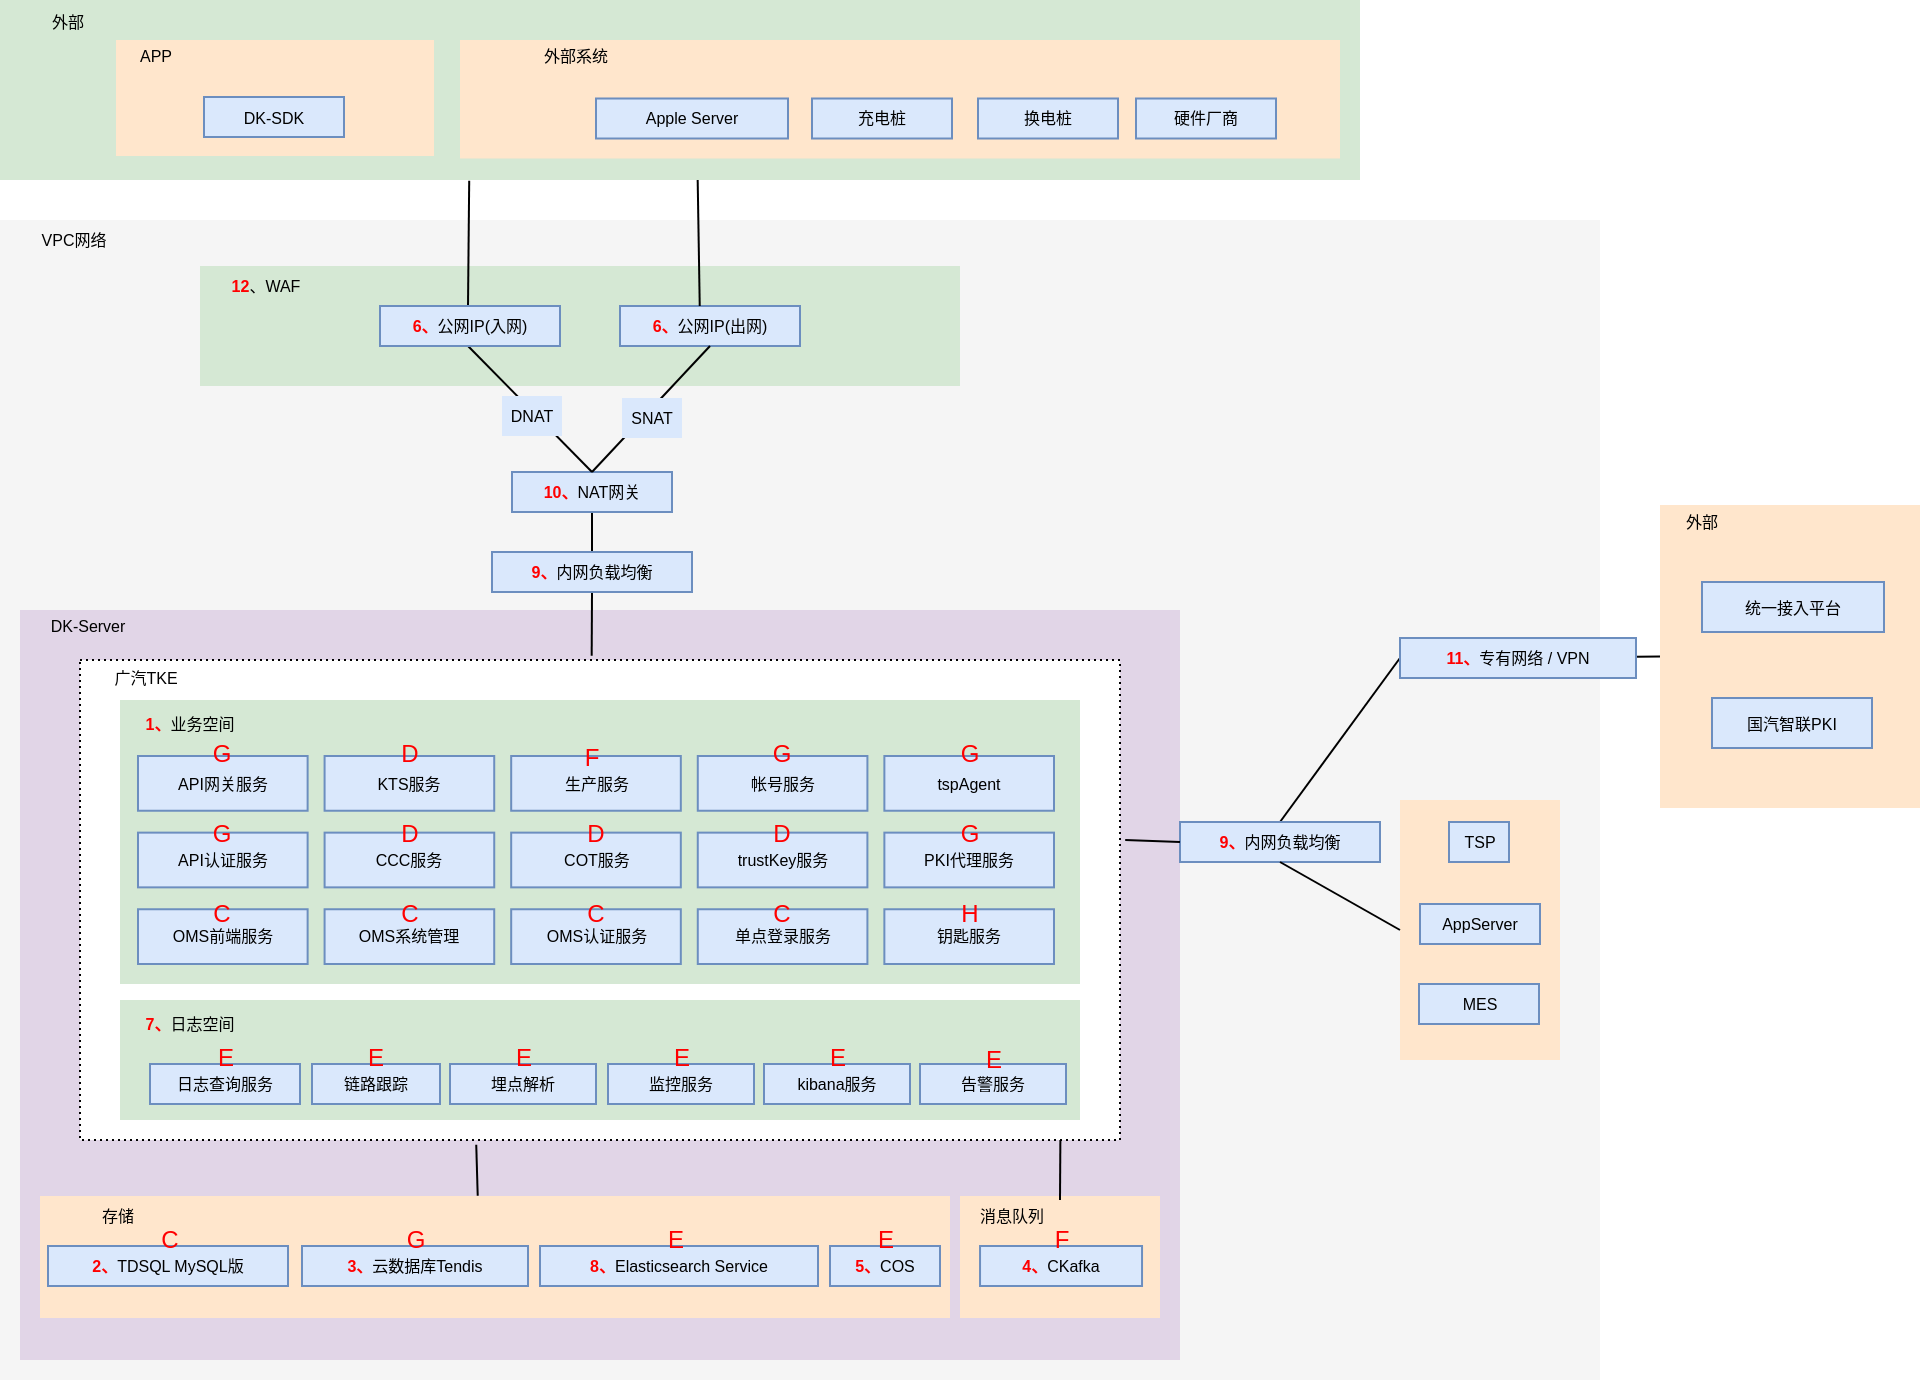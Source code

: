 <mxfile version="20.2.7" type="github">
  <diagram id="y-8d7s2m_3A8iTxBCaHQ" name="第 1 页">
    <mxGraphModel dx="1422" dy="790" grid="1" gridSize="10" guides="1" tooltips="1" connect="1" arrows="1" fold="1" page="1" pageScale="1" pageWidth="827" pageHeight="1169" math="0" shadow="0">
      <root>
        <mxCell id="0" />
        <mxCell id="1" parent="0" />
        <mxCell id="Il4r_xvN1UmDkrC7rbbu-105" value="" style="rounded=0;whiteSpace=wrap;html=1;fillColor=#d5e8d4;strokeColor=none;fontSize=8;" parent="1" vertex="1">
          <mxGeometry x="180" y="110" width="680" height="90" as="geometry" />
        </mxCell>
        <mxCell id="Il4r_xvN1UmDkrC7rbbu-77" value="" style="rounded=0;whiteSpace=wrap;html=1;fillColor=#f5f5f5;strokeColor=none;fontSize=8;fontColor=#333333;" parent="1" vertex="1">
          <mxGeometry x="180" y="220" width="800" height="580" as="geometry" />
        </mxCell>
        <mxCell id="RyvJBHffLk_NA9ZkUR7R-8" value="" style="rounded=0;whiteSpace=wrap;html=1;dashed=1;dashPattern=1 2;fontSize=8;fillColor=#e1d5e7;strokeColor=none;" parent="1" vertex="1">
          <mxGeometry x="190" y="415" width="580" height="375" as="geometry" />
        </mxCell>
        <mxCell id="Il4r_xvN1UmDkrC7rbbu-6" value="" style="rounded=0;whiteSpace=wrap;html=1;dashed=1;dashPattern=1 2;fontSize=8;" parent="1" vertex="1">
          <mxGeometry x="220" y="440" width="520" height="240" as="geometry" />
        </mxCell>
        <mxCell id="Il4r_xvN1UmDkrC7rbbu-79" value="" style="rounded=0;whiteSpace=wrap;html=1;fillColor=#d5e8d4;strokeColor=none;fontSize=8;" parent="1" vertex="1">
          <mxGeometry x="280" y="243" width="380" height="60" as="geometry" />
        </mxCell>
        <mxCell id="Il4r_xvN1UmDkrC7rbbu-57" value="" style="rounded=0;whiteSpace=wrap;html=1;fillColor=#ffe6cc;strokeColor=none;fontSize=8;" parent="1" vertex="1">
          <mxGeometry x="200" y="708" width="455" height="61" as="geometry" />
        </mxCell>
        <mxCell id="Il4r_xvN1UmDkrC7rbbu-15" value="" style="endArrow=none;html=1;rounded=0;entryX=0.5;entryY=0;entryDx=0;entryDy=0;exitX=0.5;exitY=1;exitDx=0;exitDy=0;fontSize=8;" parent="1" source="Il4r_xvN1UmDkrC7rbbu-46" target="Il4r_xvN1UmDkrC7rbbu-36" edge="1">
          <mxGeometry width="50" height="50" relative="1" as="geometry">
            <mxPoint x="-20" y="540" as="sourcePoint" />
            <mxPoint x="80" y="538.93" as="targetPoint" />
          </mxGeometry>
        </mxCell>
        <mxCell id="Il4r_xvN1UmDkrC7rbbu-7" value="&lt;font style=&quot;font-size: 8px;&quot;&gt;广汽TKE&lt;/font&gt;" style="rounded=0;whiteSpace=wrap;html=1;fillColor=none;strokeColor=none;fontSize=8;" parent="1" vertex="1">
          <mxGeometry x="220" y="439" width="66" height="20" as="geometry" />
        </mxCell>
        <mxCell id="Il4r_xvN1UmDkrC7rbbu-25" value="" style="rounded=0;whiteSpace=wrap;html=1;fillColor=#d5e8d4;strokeColor=none;fontSize=8;" parent="1" vertex="1">
          <mxGeometry x="240" y="460" width="480" height="142" as="geometry" />
        </mxCell>
        <mxCell id="Il4r_xvN1UmDkrC7rbbu-27" value="&lt;b&gt;&lt;font color=&quot;#ff0000&quot;&gt;1、&lt;/font&gt;&lt;/b&gt;业务空间" style="rounded=0;whiteSpace=wrap;html=1;fillColor=none;strokeColor=none;fontSize=8;" parent="1" vertex="1">
          <mxGeometry x="240" y="462" width="70" height="20" as="geometry" />
        </mxCell>
        <mxCell id="Il4r_xvN1UmDkrC7rbbu-35" value="" style="endArrow=none;html=1;rounded=0;fontSize=8;entryX=0.492;entryY=-0.009;entryDx=0;entryDy=0;exitX=0.5;exitY=1;exitDx=0;exitDy=0;entryPerimeter=0;" parent="1" source="Il4r_xvN1UmDkrC7rbbu-36" target="Il4r_xvN1UmDkrC7rbbu-6" edge="1">
          <mxGeometry width="50" height="50" relative="1" as="geometry">
            <mxPoint x="110" y="537.83" as="sourcePoint" />
            <mxPoint x="204" y="538.05" as="targetPoint" />
          </mxGeometry>
        </mxCell>
        <mxCell id="Il4r_xvN1UmDkrC7rbbu-36" value="&lt;b&gt;&lt;font color=&quot;#ff0000&quot;&gt;9、&lt;/font&gt;&lt;/b&gt;内网负载均衡" style="rounded=0;whiteSpace=wrap;html=1;fillColor=#dae8fc;strokeColor=#6c8ebf;fontSize=8;" parent="1" vertex="1">
          <mxGeometry x="426" y="386" width="100" height="20" as="geometry" />
        </mxCell>
        <mxCell id="Il4r_xvN1UmDkrC7rbbu-39" value="" style="rounded=0;whiteSpace=wrap;html=1;fillColor=#ffe6cc;strokeColor=none;fontSize=8;" parent="1" vertex="1">
          <mxGeometry x="1010" y="362.5" width="130" height="151.5" as="geometry" />
        </mxCell>
        <mxCell id="Il4r_xvN1UmDkrC7rbbu-40" value="外部" style="rounded=0;whiteSpace=wrap;html=1;strokeColor=none;fillColor=none;fontSize=8;" parent="1" vertex="1">
          <mxGeometry x="1002" y="361" width="58" height="20" as="geometry" />
        </mxCell>
        <mxCell id="Il4r_xvN1UmDkrC7rbbu-42" value="" style="endArrow=none;html=1;rounded=0;entryX=0;entryY=0.5;entryDx=0;entryDy=0;fontSize=8;exitX=0.5;exitY=0;exitDx=0;exitDy=0;" parent="1" source="Il4r_xvN1UmDkrC7rbbu-103" target="Il4r_xvN1UmDkrC7rbbu-41" edge="1">
          <mxGeometry width="50" height="50" relative="1" as="geometry">
            <mxPoint x="800.004" y="581.25" as="sourcePoint" />
            <mxPoint x="804.86" y="580" as="targetPoint" />
          </mxGeometry>
        </mxCell>
        <mxCell id="Il4r_xvN1UmDkrC7rbbu-43" value="" style="endArrow=none;html=1;rounded=0;fontSize=8;entryX=0;entryY=0.5;entryDx=0;entryDy=0;startArrow=none;" parent="1" source="Il4r_xvN1UmDkrC7rbbu-41" target="Il4r_xvN1UmDkrC7rbbu-39" edge="1">
          <mxGeometry width="50" height="50" relative="1" as="geometry">
            <mxPoint x="930" y="440" as="sourcePoint" />
            <mxPoint x="1047" y="551.5" as="targetPoint" />
          </mxGeometry>
        </mxCell>
        <mxCell id="Il4r_xvN1UmDkrC7rbbu-45" value="统一接入平台" style="rounded=0;whiteSpace=wrap;html=1;fillColor=#dae8fc;strokeColor=#6c8ebf;fontSize=8;" parent="1" vertex="1">
          <mxGeometry x="1031" y="401" width="91" height="25" as="geometry" />
        </mxCell>
        <mxCell id="Il4r_xvN1UmDkrC7rbbu-46" value="&lt;b&gt;&lt;font color=&quot;#ff0000&quot;&gt;10、&lt;/font&gt;&lt;/b&gt;NAT网关" style="rounded=0;whiteSpace=wrap;html=1;fillColor=#dae8fc;strokeColor=#6c8ebf;fontSize=8;" parent="1" vertex="1">
          <mxGeometry x="436" y="346" width="80" height="20" as="geometry" />
        </mxCell>
        <mxCell id="Il4r_xvN1UmDkrC7rbbu-48" value="" style="endArrow=none;html=1;rounded=0;entryX=0.5;entryY=0;entryDx=0;entryDy=0;exitX=0.5;exitY=1;exitDx=0;exitDy=0;fontSize=8;" parent="1" target="Il4r_xvN1UmDkrC7rbbu-46" edge="1">
          <mxGeometry width="50" height="50" relative="1" as="geometry">
            <mxPoint x="414" y="283" as="sourcePoint" />
            <mxPoint x="-30" y="564.71" as="targetPoint" />
          </mxGeometry>
        </mxCell>
        <mxCell id="Il4r_xvN1UmDkrC7rbbu-99" value="DNAT" style="edgeLabel;align=center;verticalAlign=middle;resizable=0;points=[];fontSize=20;fontFamily=Architects Daughter;labelBackgroundColor=default;html=1;fontColor=none;noLabel=1;" parent="Il4r_xvN1UmDkrC7rbbu-48" vertex="1" connectable="0">
          <mxGeometry x="0.138" y="1" relative="1" as="geometry">
            <mxPoint as="offset" />
          </mxGeometry>
        </mxCell>
        <mxCell id="Il4r_xvN1UmDkrC7rbbu-49" value="&lt;b&gt;&lt;font color=&quot;#ff0000&quot;&gt;6、&lt;/font&gt;&lt;/b&gt;公网IP(出网)" style="rounded=0;whiteSpace=wrap;html=1;fillColor=#dae8fc;strokeColor=#6c8ebf;fontSize=8;" parent="1" vertex="1">
          <mxGeometry x="490" y="263" width="90" height="20" as="geometry" />
        </mxCell>
        <mxCell id="Il4r_xvN1UmDkrC7rbbu-50" value="" style="endArrow=none;html=1;rounded=0;exitX=0.5;exitY=1;exitDx=0;exitDy=0;entryX=0.5;entryY=0;entryDx=0;entryDy=0;fontSize=8;" parent="1" source="Il4r_xvN1UmDkrC7rbbu-49" target="Il4r_xvN1UmDkrC7rbbu-46" edge="1">
          <mxGeometry width="50" height="50" relative="1" as="geometry">
            <mxPoint x="-100" y="595" as="sourcePoint" />
            <mxPoint x="115" y="450" as="targetPoint" />
          </mxGeometry>
        </mxCell>
        <mxCell id="Il4r_xvN1UmDkrC7rbbu-53" value="" style="endArrow=none;html=1;rounded=0;entryX=0.443;entryY=0;entryDx=0;entryDy=0;entryPerimeter=0;fontSize=8;exitX=0.513;exitY=1;exitDx=0;exitDy=0;exitPerimeter=0;" parent="1" source="Il4r_xvN1UmDkrC7rbbu-105" target="Il4r_xvN1UmDkrC7rbbu-49" edge="1">
          <mxGeometry width="50" height="50" relative="1" as="geometry">
            <mxPoint x="527" y="200" as="sourcePoint" />
            <mxPoint x="183" y="351" as="targetPoint" />
          </mxGeometry>
        </mxCell>
        <mxCell id="Il4r_xvN1UmDkrC7rbbu-54" value="" style="endArrow=none;html=1;rounded=0;entryX=0.5;entryY=0;entryDx=0;entryDy=0;fontSize=8;exitX=0.345;exitY=1.004;exitDx=0;exitDy=0;exitPerimeter=0;" parent="1" source="Il4r_xvN1UmDkrC7rbbu-105" edge="1">
          <mxGeometry width="50" height="50" relative="1" as="geometry">
            <mxPoint x="410" y="200" as="sourcePoint" />
            <mxPoint x="414" y="263" as="targetPoint" />
          </mxGeometry>
        </mxCell>
        <mxCell id="Il4r_xvN1UmDkrC7rbbu-56" value="" style="endArrow=none;html=1;rounded=0;fontSize=8;exitX=0.381;exitY=1.01;exitDx=0;exitDy=0;exitPerimeter=0;entryX=0.481;entryY=-0.002;entryDx=0;entryDy=0;entryPerimeter=0;" parent="1" source="Il4r_xvN1UmDkrC7rbbu-6" target="Il4r_xvN1UmDkrC7rbbu-57" edge="1">
          <mxGeometry width="50" height="50" relative="1" as="geometry">
            <mxPoint x="470" y="680" as="sourcePoint" />
            <mxPoint x="420" y="710" as="targetPoint" />
          </mxGeometry>
        </mxCell>
        <mxCell id="Il4r_xvN1UmDkrC7rbbu-58" value="存储" style="rounded=0;whiteSpace=wrap;html=1;strokeColor=none;fillColor=none;fontSize=8;" parent="1" vertex="1">
          <mxGeometry x="206" y="708" width="66" height="20" as="geometry" />
        </mxCell>
        <mxCell id="Il4r_xvN1UmDkrC7rbbu-61" value="&lt;b&gt;&lt;font color=&quot;#ff0000&quot;&gt;8、&lt;/font&gt;&lt;/b&gt;Elasticsearch Service" style="rounded=0;whiteSpace=wrap;html=1;fillColor=#dae8fc;strokeColor=#6c8ebf;fontSize=8;" parent="1" vertex="1">
          <mxGeometry x="450" y="733" width="139" height="20" as="geometry" />
        </mxCell>
        <mxCell id="Il4r_xvN1UmDkrC7rbbu-63" value="&lt;b&gt;&lt;font color=&quot;#ff0000&quot;&gt;2、&lt;/font&gt;&lt;/b&gt;TDSQL MySQL版" style="rounded=0;whiteSpace=wrap;html=1;fillColor=#dae8fc;strokeColor=#6c8ebf;fontSize=8;" parent="1" vertex="1">
          <mxGeometry x="204" y="733" width="120" height="20" as="geometry" />
        </mxCell>
        <mxCell id="Il4r_xvN1UmDkrC7rbbu-64" value="&lt;b&gt;&lt;font color=&quot;#ff0000&quot;&gt;3、&lt;/font&gt;&lt;/b&gt;云数据库Tendis" style="rounded=0;whiteSpace=wrap;html=1;fillColor=#dae8fc;strokeColor=#6c8ebf;fontSize=8;" parent="1" vertex="1">
          <mxGeometry x="331" y="733" width="113" height="20" as="geometry" />
        </mxCell>
        <mxCell id="Il4r_xvN1UmDkrC7rbbu-76" value="" style="group" parent="1" vertex="1" connectable="0">
          <mxGeometry x="249" y="488" width="487" height="177" as="geometry" />
        </mxCell>
        <mxCell id="Il4r_xvN1UmDkrC7rbbu-26" value="API网关服务" style="rounded=0;whiteSpace=wrap;html=1;fillColor=#dae8fc;strokeColor=#6c8ebf;fontSize=8;verticalAlign=middle;flipH=1;" parent="Il4r_xvN1UmDkrC7rbbu-76" vertex="1">
          <mxGeometry width="84.815" height="27.368" as="geometry" />
        </mxCell>
        <mxCell id="Il4r_xvN1UmDkrC7rbbu-29" value="API认证服务" style="rounded=0;whiteSpace=wrap;html=1;fillColor=#dae8fc;strokeColor=#6c8ebf;fontSize=8;verticalAlign=middle;flipH=1;" parent="Il4r_xvN1UmDkrC7rbbu-76" vertex="1">
          <mxGeometry y="38.316" width="84.815" height="27.368" as="geometry" />
        </mxCell>
        <mxCell id="Il4r_xvN1UmDkrC7rbbu-66" value="KTS服务" style="rounded=0;whiteSpace=wrap;html=1;fillColor=#dae8fc;strokeColor=#6c8ebf;fontSize=8;verticalAlign=middle;" parent="Il4r_xvN1UmDkrC7rbbu-76" vertex="1">
          <mxGeometry x="93.296" width="84.815" height="27.368" as="geometry" />
        </mxCell>
        <mxCell id="Il4r_xvN1UmDkrC7rbbu-67" value="生产服务" style="rounded=0;whiteSpace=wrap;html=1;fillColor=#dae8fc;strokeColor=#6c8ebf;fontSize=8;verticalAlign=middle;" parent="Il4r_xvN1UmDkrC7rbbu-76" vertex="1">
          <mxGeometry x="186.593" width="84.815" height="27.368" as="geometry" />
        </mxCell>
        <mxCell id="Il4r_xvN1UmDkrC7rbbu-68" value="帐号服务" style="rounded=0;whiteSpace=wrap;html=1;fillColor=#dae8fc;strokeColor=#6c8ebf;fontSize=8;verticalAlign=middle;" parent="Il4r_xvN1UmDkrC7rbbu-76" vertex="1">
          <mxGeometry x="279.889" width="84.815" height="27.368" as="geometry" />
        </mxCell>
        <mxCell id="Il4r_xvN1UmDkrC7rbbu-69" value="tspAgent" style="rounded=0;whiteSpace=wrap;html=1;fillColor=#dae8fc;strokeColor=#6c8ebf;fontSize=8;verticalAlign=middle;" parent="Il4r_xvN1UmDkrC7rbbu-76" vertex="1">
          <mxGeometry x="373.185" width="84.815" height="27.368" as="geometry" />
        </mxCell>
        <mxCell id="Il4r_xvN1UmDkrC7rbbu-70" value="OMS认证服务" style="rounded=0;whiteSpace=wrap;html=1;fillColor=#dae8fc;strokeColor=#6c8ebf;fontSize=8;verticalAlign=middle;" parent="Il4r_xvN1UmDkrC7rbbu-76" vertex="1">
          <mxGeometry x="186.593" y="76.632" width="84.815" height="27.368" as="geometry" />
        </mxCell>
        <mxCell id="Il4r_xvN1UmDkrC7rbbu-30" value="CCC服务" style="rounded=0;whiteSpace=wrap;html=1;fillColor=#dae8fc;strokeColor=#6c8ebf;fontSize=8;verticalAlign=middle;flipH=1;" parent="Il4r_xvN1UmDkrC7rbbu-76" vertex="1">
          <mxGeometry x="93.296" y="38.316" width="84.815" height="27.368" as="geometry" />
        </mxCell>
        <mxCell id="Il4r_xvN1UmDkrC7rbbu-28" value="COT服务" style="rounded=0;whiteSpace=wrap;html=1;fillColor=#dae8fc;strokeColor=#6c8ebf;fontSize=8;verticalAlign=middle;flipH=1;" parent="Il4r_xvN1UmDkrC7rbbu-76" vertex="1">
          <mxGeometry x="186.593" y="38.316" width="84.815" height="27.368" as="geometry" />
        </mxCell>
        <mxCell id="Il4r_xvN1UmDkrC7rbbu-65" value="钥匙服务" style="rounded=0;whiteSpace=wrap;html=1;fillColor=#dae8fc;strokeColor=#6c8ebf;fontSize=8;verticalAlign=middle;flipH=1;" parent="Il4r_xvN1UmDkrC7rbbu-76" vertex="1">
          <mxGeometry x="373.185" y="76.632" width="84.815" height="27.368" as="geometry" />
        </mxCell>
        <mxCell id="Il4r_xvN1UmDkrC7rbbu-71" value="OMS前端服务" style="rounded=0;whiteSpace=wrap;html=1;fillColor=#dae8fc;strokeColor=#6c8ebf;fontSize=8;verticalAlign=middle;" parent="Il4r_xvN1UmDkrC7rbbu-76" vertex="1">
          <mxGeometry y="76.632" width="84.815" height="27.368" as="geometry" />
        </mxCell>
        <mxCell id="Il4r_xvN1UmDkrC7rbbu-72" value="单点登录服务" style="rounded=0;whiteSpace=wrap;html=1;fillColor=#dae8fc;strokeColor=#6c8ebf;fontSize=8;verticalAlign=middle;" parent="Il4r_xvN1UmDkrC7rbbu-76" vertex="1">
          <mxGeometry x="279.889" y="76.632" width="84.815" height="27.368" as="geometry" />
        </mxCell>
        <mxCell id="Il4r_xvN1UmDkrC7rbbu-73" value="OMS系统管理" style="rounded=0;whiteSpace=wrap;html=1;fillColor=#dae8fc;strokeColor=#6c8ebf;fontSize=8;verticalAlign=middle;" parent="Il4r_xvN1UmDkrC7rbbu-76" vertex="1">
          <mxGeometry x="93.296" y="76.632" width="84.815" height="27.368" as="geometry" />
        </mxCell>
        <mxCell id="Il4r_xvN1UmDkrC7rbbu-74" value="PKI代理服务" style="rounded=0;whiteSpace=wrap;html=1;fillColor=#dae8fc;strokeColor=#6c8ebf;fontSize=8;verticalAlign=middle;" parent="Il4r_xvN1UmDkrC7rbbu-76" vertex="1">
          <mxGeometry x="373.185" y="38.316" width="84.815" height="27.368" as="geometry" />
        </mxCell>
        <mxCell id="Il4r_xvN1UmDkrC7rbbu-75" value="trustKey服务" style="rounded=0;whiteSpace=wrap;html=1;fillColor=#dae8fc;strokeColor=#6c8ebf;fontSize=8;verticalAlign=middle;flipH=1;" parent="Il4r_xvN1UmDkrC7rbbu-76" vertex="1">
          <mxGeometry x="279.889" y="38.316" width="84.815" height="27.368" as="geometry" />
        </mxCell>
        <mxCell id="QIMJZKI3PcaRtoZogqF6-4" value="C" style="rounded=0;whiteSpace=wrap;html=1;fontColor=#FF0000;fillColor=none;strokeColor=none;" vertex="1" parent="Il4r_xvN1UmDkrC7rbbu-76">
          <mxGeometry x="34.41" y="72" width="16" height="14" as="geometry" />
        </mxCell>
        <mxCell id="QIMJZKI3PcaRtoZogqF6-3" value="C" style="rounded=0;whiteSpace=wrap;html=1;fontColor=#FF0000;fillColor=none;strokeColor=none;" vertex="1" parent="Il4r_xvN1UmDkrC7rbbu-76">
          <mxGeometry x="127.7" y="72" width="16" height="14" as="geometry" />
        </mxCell>
        <mxCell id="QIMJZKI3PcaRtoZogqF6-5" value="C" style="rounded=0;whiteSpace=wrap;html=1;fontColor=#FF0000;fillColor=none;strokeColor=none;" vertex="1" parent="Il4r_xvN1UmDkrC7rbbu-76">
          <mxGeometry x="221" y="72" width="16" height="14" as="geometry" />
        </mxCell>
        <mxCell id="QIMJZKI3PcaRtoZogqF6-6" value="C" style="rounded=0;whiteSpace=wrap;html=1;fontColor=#FF0000;fillColor=none;strokeColor=none;" vertex="1" parent="Il4r_xvN1UmDkrC7rbbu-76">
          <mxGeometry x="314.3" y="72" width="16" height="14" as="geometry" />
        </mxCell>
        <mxCell id="QIMJZKI3PcaRtoZogqF6-7" value="D" style="rounded=0;whiteSpace=wrap;html=1;fontColor=#FF0000;fillColor=none;strokeColor=none;" vertex="1" parent="Il4r_xvN1UmDkrC7rbbu-76">
          <mxGeometry x="127.7" y="-8" width="16" height="14" as="geometry" />
        </mxCell>
        <mxCell id="QIMJZKI3PcaRtoZogqF6-37" value="G" style="rounded=0;whiteSpace=wrap;html=1;fontColor=#FF0000;fillColor=none;strokeColor=none;" vertex="1" parent="Il4r_xvN1UmDkrC7rbbu-76">
          <mxGeometry x="34.41" y="-8" width="16" height="14" as="geometry" />
        </mxCell>
        <mxCell id="QIMJZKI3PcaRtoZogqF6-38" value="G" style="rounded=0;whiteSpace=wrap;html=1;fontColor=#FF0000;fillColor=none;strokeColor=none;" vertex="1" parent="Il4r_xvN1UmDkrC7rbbu-76">
          <mxGeometry x="34.41" y="32.32" width="16" height="14" as="geometry" />
        </mxCell>
        <mxCell id="QIMJZKI3PcaRtoZogqF6-39" value="D" style="rounded=0;whiteSpace=wrap;html=1;fontColor=#FF0000;fillColor=none;strokeColor=none;" vertex="1" parent="Il4r_xvN1UmDkrC7rbbu-76">
          <mxGeometry x="127.7" y="32.32" width="16" height="14" as="geometry" />
        </mxCell>
        <mxCell id="QIMJZKI3PcaRtoZogqF6-40" value="D" style="rounded=0;whiteSpace=wrap;html=1;fontColor=#FF0000;fillColor=none;strokeColor=none;" vertex="1" parent="Il4r_xvN1UmDkrC7rbbu-76">
          <mxGeometry x="221.0" y="32.32" width="16" height="14" as="geometry" />
        </mxCell>
        <mxCell id="QIMJZKI3PcaRtoZogqF6-41" value="D" style="rounded=0;whiteSpace=wrap;html=1;fontColor=#FF0000;fillColor=none;strokeColor=none;" vertex="1" parent="Il4r_xvN1UmDkrC7rbbu-76">
          <mxGeometry x="314.3" y="32.32" width="16" height="14" as="geometry" />
        </mxCell>
        <mxCell id="QIMJZKI3PcaRtoZogqF6-42" value="G" style="rounded=0;whiteSpace=wrap;html=1;fontColor=#FF0000;fillColor=none;strokeColor=none;" vertex="1" parent="Il4r_xvN1UmDkrC7rbbu-76">
          <mxGeometry x="407.59" y="-8.0" width="16" height="14" as="geometry" />
        </mxCell>
        <mxCell id="QIMJZKI3PcaRtoZogqF6-43" value="G" style="rounded=0;whiteSpace=wrap;html=1;fontColor=#FF0000;fillColor=none;strokeColor=none;" vertex="1" parent="Il4r_xvN1UmDkrC7rbbu-76">
          <mxGeometry x="407.59" y="32.32" width="16" height="14" as="geometry" />
        </mxCell>
        <mxCell id="QIMJZKI3PcaRtoZogqF6-44" value="H" style="rounded=0;whiteSpace=wrap;html=1;fontColor=#FF0000;fillColor=none;strokeColor=none;" vertex="1" parent="Il4r_xvN1UmDkrC7rbbu-76">
          <mxGeometry x="407.59" y="72" width="16" height="14" as="geometry" />
        </mxCell>
        <mxCell id="QIMJZKI3PcaRtoZogqF6-47" value="G" style="rounded=0;whiteSpace=wrap;html=1;fontColor=#FF0000;fillColor=none;strokeColor=none;" vertex="1" parent="Il4r_xvN1UmDkrC7rbbu-76">
          <mxGeometry x="314.3" y="-8" width="16" height="14" as="geometry" />
        </mxCell>
        <mxCell id="Il4r_xvN1UmDkrC7rbbu-78" value="&lt;font style=&quot;font-size: 8px;&quot;&gt;VPC网络&lt;/font&gt;" style="rounded=0;whiteSpace=wrap;html=1;fillColor=none;strokeColor=none;fontSize=8;" parent="1" vertex="1">
          <mxGeometry x="184" y="220" width="66" height="20" as="geometry" />
        </mxCell>
        <mxCell id="Il4r_xvN1UmDkrC7rbbu-80" value="&lt;font style=&quot;font-size: 8px;&quot;&gt;&lt;b&gt;&lt;font color=&quot;#ff0000&quot;&gt;12&lt;/font&gt;&lt;/b&gt;、WAF&lt;/font&gt;" style="rounded=0;whiteSpace=wrap;html=1;fillColor=none;strokeColor=none;fontSize=8;" parent="1" vertex="1">
          <mxGeometry x="280" y="243" width="66" height="20" as="geometry" />
        </mxCell>
        <mxCell id="Il4r_xvN1UmDkrC7rbbu-89" value="" style="group" parent="1" vertex="1" connectable="0">
          <mxGeometry x="240" y="610" width="480" height="60" as="geometry" />
        </mxCell>
        <mxCell id="Il4r_xvN1UmDkrC7rbbu-18" value="" style="rounded=0;whiteSpace=wrap;html=1;fillColor=#d5e8d4;strokeColor=none;fontSize=8;" parent="Il4r_xvN1UmDkrC7rbbu-89" vertex="1">
          <mxGeometry width="480" height="60" as="geometry" />
        </mxCell>
        <mxCell id="Il4r_xvN1UmDkrC7rbbu-19" value="日志查询服务" style="rounded=0;whiteSpace=wrap;html=1;fillColor=#dae8fc;strokeColor=#6c8ebf;fontSize=8;flipH=0;flipV=1;" parent="Il4r_xvN1UmDkrC7rbbu-89" vertex="1">
          <mxGeometry x="15" y="32" width="75" height="20" as="geometry" />
        </mxCell>
        <mxCell id="Il4r_xvN1UmDkrC7rbbu-23" value="&lt;b&gt;&lt;font color=&quot;#ff0000&quot;&gt;7、&lt;/font&gt;&lt;/b&gt;日志空间" style="rounded=0;whiteSpace=wrap;html=1;strokeColor=none;fillColor=none;fontSize=8;" parent="Il4r_xvN1UmDkrC7rbbu-89" vertex="1">
          <mxGeometry y="2" width="70" height="20" as="geometry" />
        </mxCell>
        <mxCell id="Il4r_xvN1UmDkrC7rbbu-24" value="链路跟踪" style="rounded=0;whiteSpace=wrap;html=1;fillColor=#dae8fc;strokeColor=#6c8ebf;fontSize=8;flipH=0;flipV=1;" parent="Il4r_xvN1UmDkrC7rbbu-89" vertex="1">
          <mxGeometry x="96" y="32" width="64" height="20" as="geometry" />
        </mxCell>
        <mxCell id="Il4r_xvN1UmDkrC7rbbu-83" value="告警服务" style="rounded=0;whiteSpace=wrap;html=1;fillColor=#dae8fc;strokeColor=#6c8ebf;fontSize=8;flipH=0;flipV=1;" parent="Il4r_xvN1UmDkrC7rbbu-89" vertex="1">
          <mxGeometry x="400" y="32" width="73" height="20" as="geometry" />
        </mxCell>
        <mxCell id="Il4r_xvN1UmDkrC7rbbu-86" value="kibana服务" style="rounded=0;whiteSpace=wrap;html=1;fillColor=#dae8fc;strokeColor=#6c8ebf;fontSize=8;flipH=0;flipV=1;" parent="Il4r_xvN1UmDkrC7rbbu-89" vertex="1">
          <mxGeometry x="322" y="32" width="73" height="20" as="geometry" />
        </mxCell>
        <mxCell id="Il4r_xvN1UmDkrC7rbbu-87" value="埋点解析" style="rounded=0;whiteSpace=wrap;html=1;fillColor=#dae8fc;strokeColor=#6c8ebf;fontSize=8;flipH=0;flipV=1;" parent="Il4r_xvN1UmDkrC7rbbu-89" vertex="1">
          <mxGeometry x="165" y="32" width="73" height="20" as="geometry" />
        </mxCell>
        <mxCell id="Il4r_xvN1UmDkrC7rbbu-88" value="监控服务" style="rounded=0;whiteSpace=wrap;html=1;fillColor=#dae8fc;strokeColor=#6c8ebf;fontSize=8;flipH=0;flipV=1;" parent="Il4r_xvN1UmDkrC7rbbu-89" vertex="1">
          <mxGeometry x="244" y="32" width="73" height="20" as="geometry" />
        </mxCell>
        <mxCell id="QIMJZKI3PcaRtoZogqF6-8" value="E" style="rounded=0;whiteSpace=wrap;html=1;fontColor=#FF0000;fillColor=none;strokeColor=none;" vertex="1" parent="Il4r_xvN1UmDkrC7rbbu-89">
          <mxGeometry x="44.5" y="22" width="16" height="14" as="geometry" />
        </mxCell>
        <mxCell id="QIMJZKI3PcaRtoZogqF6-9" value="E" style="rounded=0;whiteSpace=wrap;html=1;fontColor=#FF0000;fillColor=none;strokeColor=none;" vertex="1" parent="Il4r_xvN1UmDkrC7rbbu-89">
          <mxGeometry x="120.0" y="22" width="16" height="14" as="geometry" />
        </mxCell>
        <mxCell id="QIMJZKI3PcaRtoZogqF6-10" value="E" style="rounded=0;whiteSpace=wrap;html=1;fontColor=#FF0000;fillColor=none;strokeColor=none;" vertex="1" parent="Il4r_xvN1UmDkrC7rbbu-89">
          <mxGeometry x="193.5" y="22" width="16" height="14" as="geometry" />
        </mxCell>
        <mxCell id="QIMJZKI3PcaRtoZogqF6-11" value="E" style="rounded=0;whiteSpace=wrap;html=1;fontColor=#FF0000;fillColor=none;strokeColor=none;" vertex="1" parent="Il4r_xvN1UmDkrC7rbbu-89">
          <mxGeometry x="272.5" y="22" width="16" height="14" as="geometry" />
        </mxCell>
        <mxCell id="QIMJZKI3PcaRtoZogqF6-12" value="E" style="rounded=0;whiteSpace=wrap;html=1;fontColor=#FF0000;fillColor=none;strokeColor=none;" vertex="1" parent="Il4r_xvN1UmDkrC7rbbu-89">
          <mxGeometry x="350.5" y="22" width="16" height="14" as="geometry" />
        </mxCell>
        <mxCell id="QIMJZKI3PcaRtoZogqF6-13" value="E" style="rounded=0;whiteSpace=wrap;html=1;fontColor=#FF0000;fillColor=none;strokeColor=none;" vertex="1" parent="Il4r_xvN1UmDkrC7rbbu-89">
          <mxGeometry x="428.5" y="23" width="16" height="14" as="geometry" />
        </mxCell>
        <mxCell id="Il4r_xvN1UmDkrC7rbbu-93" value="&lt;b&gt;&lt;font color=&quot;#ff0000&quot;&gt;5、&lt;/font&gt;&lt;/b&gt;COS" style="rounded=0;whiteSpace=wrap;html=1;fillColor=#dae8fc;strokeColor=#6c8ebf;fontSize=8;" parent="1" vertex="1">
          <mxGeometry x="595" y="733" width="55" height="20" as="geometry" />
        </mxCell>
        <mxCell id="Il4r_xvN1UmDkrC7rbbu-94" value="" style="rounded=0;whiteSpace=wrap;html=1;fillColor=#ffe6cc;strokeColor=none;fontSize=8;" parent="1" vertex="1">
          <mxGeometry x="660" y="708" width="100" height="61" as="geometry" />
        </mxCell>
        <mxCell id="Il4r_xvN1UmDkrC7rbbu-95" value="&lt;b&gt;&lt;font color=&quot;#ff0000&quot;&gt;4、&lt;/font&gt;&lt;/b&gt;CKafka" style="rounded=0;whiteSpace=wrap;html=1;fillColor=#dae8fc;strokeColor=#6c8ebf;fontSize=8;" parent="1" vertex="1">
          <mxGeometry x="670.02" y="733" width="81" height="20" as="geometry" />
        </mxCell>
        <mxCell id="Il4r_xvN1UmDkrC7rbbu-96" value="消息队列" style="rounded=0;whiteSpace=wrap;html=1;strokeColor=none;fillColor=none;fontSize=8;" parent="1" vertex="1">
          <mxGeometry x="653" y="708" width="66" height="20" as="geometry" />
        </mxCell>
        <mxCell id="Il4r_xvN1UmDkrC7rbbu-97" value="" style="endArrow=none;html=1;rounded=0;fontSize=8;exitX=0.394;exitY=1;exitDx=0;exitDy=0;exitPerimeter=0;" parent="1" edge="1">
          <mxGeometry width="50" height="50" relative="1" as="geometry">
            <mxPoint x="710.184" y="680" as="sourcePoint" />
            <mxPoint x="710.0" y="710" as="targetPoint" />
          </mxGeometry>
        </mxCell>
        <mxCell id="Il4r_xvN1UmDkrC7rbbu-98" value="&lt;b&gt;&lt;font color=&quot;#ff0000&quot;&gt;6、&lt;/font&gt;&lt;/b&gt;公网IP(入网)" style="rounded=0;whiteSpace=wrap;html=1;fillColor=#dae8fc;strokeColor=#6c8ebf;fontSize=8;" parent="1" vertex="1">
          <mxGeometry x="370" y="263" width="90" height="20" as="geometry" />
        </mxCell>
        <mxCell id="Il4r_xvN1UmDkrC7rbbu-100" value="DNAT" style="rounded=0;whiteSpace=wrap;html=1;fillColor=#dae8fc;strokeColor=none;fontSize=8;" parent="1" vertex="1">
          <mxGeometry x="431" y="308" width="30" height="20" as="geometry" />
        </mxCell>
        <mxCell id="Il4r_xvN1UmDkrC7rbbu-101" value="SNAT" style="rounded=0;whiteSpace=wrap;html=1;fillColor=#dae8fc;strokeColor=none;fontSize=8;" parent="1" vertex="1">
          <mxGeometry x="491" y="309" width="30" height="20" as="geometry" />
        </mxCell>
        <mxCell id="Il4r_xvN1UmDkrC7rbbu-103" value="&lt;b&gt;&lt;font color=&quot;#ff0000&quot;&gt;9、&lt;/font&gt;&lt;/b&gt;内网负载均衡" style="rounded=0;whiteSpace=wrap;html=1;fillColor=#dae8fc;strokeColor=#6c8ebf;fontSize=8;" parent="1" vertex="1">
          <mxGeometry x="770" y="521" width="100" height="20" as="geometry" />
        </mxCell>
        <mxCell id="Il4r_xvN1UmDkrC7rbbu-104" value="" style="endArrow=none;html=1;rounded=0;fontSize=8;entryX=1.005;entryY=0.375;entryDx=0;entryDy=0;exitX=0;exitY=0.5;exitDx=0;exitDy=0;entryPerimeter=0;" parent="1" source="Il4r_xvN1UmDkrC7rbbu-103" target="Il4r_xvN1UmDkrC7rbbu-6" edge="1">
          <mxGeometry width="50" height="50" relative="1" as="geometry">
            <mxPoint x="629.04" y="406" as="sourcePoint" />
            <mxPoint x="629.04" y="430" as="targetPoint" />
          </mxGeometry>
        </mxCell>
        <mxCell id="Il4r_xvN1UmDkrC7rbbu-106" value="外部" style="rounded=0;whiteSpace=wrap;html=1;fillColor=none;strokeColor=none;fontSize=8;" parent="1" vertex="1">
          <mxGeometry x="181" y="110.5" width="66" height="20" as="geometry" />
        </mxCell>
        <mxCell id="RyvJBHffLk_NA9ZkUR7R-2" value="" style="rounded=0;whiteSpace=wrap;html=1;fillColor=#ffe6cc;strokeColor=none;fontSize=8;" parent="1" vertex="1">
          <mxGeometry x="238" y="130" width="159" height="58" as="geometry" />
        </mxCell>
        <mxCell id="Il4r_xvN1UmDkrC7rbbu-107" value="DK-SDK" style="rounded=0;whiteSpace=wrap;html=1;fillColor=#dae8fc;strokeColor=#6c8ebf;fontSize=8;" parent="1" vertex="1">
          <mxGeometry x="282" y="158.5" width="70" height="20" as="geometry" />
        </mxCell>
        <mxCell id="RyvJBHffLk_NA9ZkUR7R-3" value="" style="rounded=0;whiteSpace=wrap;html=1;fillColor=#ffe6cc;strokeColor=none;fontSize=8;" parent="1" vertex="1">
          <mxGeometry x="410" y="130" width="440" height="59.25" as="geometry" />
        </mxCell>
        <mxCell id="Il4r_xvN1UmDkrC7rbbu-108" value="Apple Server" style="rounded=0;whiteSpace=wrap;html=1;fillColor=#dae8fc;strokeColor=#6c8ebf;fontSize=8;" parent="1" vertex="1">
          <mxGeometry x="478" y="159.25" width="96" height="20" as="geometry" />
        </mxCell>
        <mxCell id="RyvJBHffLk_NA9ZkUR7R-4" value="充电桩" style="rounded=0;whiteSpace=wrap;html=1;fillColor=#dae8fc;strokeColor=#6c8ebf;fontSize=8;" parent="1" vertex="1">
          <mxGeometry x="586" y="159.25" width="70" height="20" as="geometry" />
        </mxCell>
        <mxCell id="RyvJBHffLk_NA9ZkUR7R-5" value="换电桩" style="rounded=0;whiteSpace=wrap;html=1;fillColor=#dae8fc;strokeColor=#6c8ebf;fontSize=8;" parent="1" vertex="1">
          <mxGeometry x="669" y="159.25" width="70" height="20" as="geometry" />
        </mxCell>
        <mxCell id="RyvJBHffLk_NA9ZkUR7R-6" value="外部系统" style="rounded=0;whiteSpace=wrap;html=1;fillColor=none;strokeColor=none;fontSize=8;" parent="1" vertex="1">
          <mxGeometry x="435" y="127.5" width="66" height="20" as="geometry" />
        </mxCell>
        <mxCell id="RyvJBHffLk_NA9ZkUR7R-7" value="APP" style="rounded=0;whiteSpace=wrap;html=1;fillColor=none;strokeColor=none;fontSize=8;" parent="1" vertex="1">
          <mxGeometry x="225" y="128" width="66" height="20" as="geometry" />
        </mxCell>
        <mxCell id="RyvJBHffLk_NA9ZkUR7R-9" value="&lt;font style=&quot;font-size: 8px;&quot;&gt;DK-Server&lt;/font&gt;" style="rounded=0;whiteSpace=wrap;html=1;fillColor=none;strokeColor=none;fontSize=8;" parent="1" vertex="1">
          <mxGeometry x="191" y="413" width="66" height="20" as="geometry" />
        </mxCell>
        <mxCell id="Il4r_xvN1UmDkrC7rbbu-34" value="国汽智联PKI" style="rounded=0;whiteSpace=wrap;html=1;fillColor=#dae8fc;strokeColor=#6c8ebf;fontSize=8;" parent="1" vertex="1">
          <mxGeometry x="1036" y="459" width="80" height="25" as="geometry" />
        </mxCell>
        <mxCell id="ONFPwsBDpeyf4wRMXKmU-5" value="" style="rounded=0;whiteSpace=wrap;html=1;fillColor=#ffe6cc;strokeColor=none;fontSize=8;" parent="1" vertex="1">
          <mxGeometry x="880" y="510" width="80" height="130" as="geometry" />
        </mxCell>
        <mxCell id="ONFPwsBDpeyf4wRMXKmU-4" value="TSP" style="rounded=0;whiteSpace=wrap;html=1;fillColor=#dae8fc;strokeColor=#6c8ebf;fontSize=8;" parent="1" vertex="1">
          <mxGeometry x="904.5" y="521" width="30" height="20" as="geometry" />
        </mxCell>
        <mxCell id="ONFPwsBDpeyf4wRMXKmU-7" value="AppServer" style="rounded=0;whiteSpace=wrap;html=1;fillColor=#dae8fc;strokeColor=#6c8ebf;fontSize=8;" parent="1" vertex="1">
          <mxGeometry x="890" y="562" width="60" height="20" as="geometry" />
        </mxCell>
        <mxCell id="ONFPwsBDpeyf4wRMXKmU-8" value="" style="endArrow=none;html=1;rounded=0;entryX=0;entryY=0.5;entryDx=0;entryDy=0;fontSize=8;exitX=0.5;exitY=1;exitDx=0;exitDy=0;" parent="1" source="Il4r_xvN1UmDkrC7rbbu-103" target="ONFPwsBDpeyf4wRMXKmU-5" edge="1">
          <mxGeometry width="50" height="50" relative="1" as="geometry">
            <mxPoint x="850" y="530" as="sourcePoint" />
            <mxPoint x="878.5" y="610" as="targetPoint" />
          </mxGeometry>
        </mxCell>
        <mxCell id="ONFPwsBDpeyf4wRMXKmU-9" value="硬件厂商" style="rounded=0;whiteSpace=wrap;html=1;fillColor=#dae8fc;strokeColor=#6c8ebf;fontSize=8;" parent="1" vertex="1">
          <mxGeometry x="748" y="159.25" width="70" height="20" as="geometry" />
        </mxCell>
        <mxCell id="ONFPwsBDpeyf4wRMXKmU-14" value="MES" style="rounded=0;whiteSpace=wrap;html=1;fillColor=#dae8fc;strokeColor=#6c8ebf;fontSize=8;" parent="1" vertex="1">
          <mxGeometry x="889.5" y="602" width="60" height="20" as="geometry" />
        </mxCell>
        <mxCell id="Il4r_xvN1UmDkrC7rbbu-41" value="&lt;b&gt;&lt;font color=&quot;#ff0000&quot;&gt;11、&lt;/font&gt;&lt;/b&gt;专有网络 / VPN" style="rounded=0;whiteSpace=wrap;html=1;fillColor=#dae8fc;strokeColor=#6c8ebf;fontSize=8;" parent="1" vertex="1">
          <mxGeometry x="880" y="429" width="118" height="20" as="geometry" />
        </mxCell>
        <mxCell id="QIMJZKI3PcaRtoZogqF6-15" value="F" style="rounded=0;whiteSpace=wrap;html=1;fontColor=#FF0000;fillColor=none;strokeColor=none;" vertex="1" parent="1">
          <mxGeometry x="468.0" y="482" width="16" height="14" as="geometry" />
        </mxCell>
        <mxCell id="QIMJZKI3PcaRtoZogqF6-48" value="E" style="rounded=0;whiteSpace=wrap;html=1;fontColor=#FF0000;fillColor=none;strokeColor=none;" vertex="1" parent="1">
          <mxGeometry x="510" y="723" width="16" height="14" as="geometry" />
        </mxCell>
        <mxCell id="QIMJZKI3PcaRtoZogqF6-49" value="E" style="rounded=0;whiteSpace=wrap;html=1;fontColor=#FF0000;fillColor=none;strokeColor=none;" vertex="1" parent="1">
          <mxGeometry x="614.5" y="723" width="16" height="14" as="geometry" />
        </mxCell>
        <mxCell id="QIMJZKI3PcaRtoZogqF6-50" value="G" style="rounded=0;whiteSpace=wrap;html=1;fontColor=#FF0000;fillColor=none;strokeColor=none;" vertex="1" parent="1">
          <mxGeometry x="379.5" y="723" width="16" height="14" as="geometry" />
        </mxCell>
        <mxCell id="QIMJZKI3PcaRtoZogqF6-51" value="C" style="rounded=0;whiteSpace=wrap;html=1;fontColor=#FF0000;fillColor=none;strokeColor=none;" vertex="1" parent="1">
          <mxGeometry x="257" y="723" width="16" height="14" as="geometry" />
        </mxCell>
        <mxCell id="QIMJZKI3PcaRtoZogqF6-52" value="F" style="rounded=0;whiteSpace=wrap;html=1;fontColor=#FF0000;fillColor=none;strokeColor=none;" vertex="1" parent="1">
          <mxGeometry x="702.52" y="723" width="16" height="14" as="geometry" />
        </mxCell>
      </root>
    </mxGraphModel>
  </diagram>
</mxfile>
